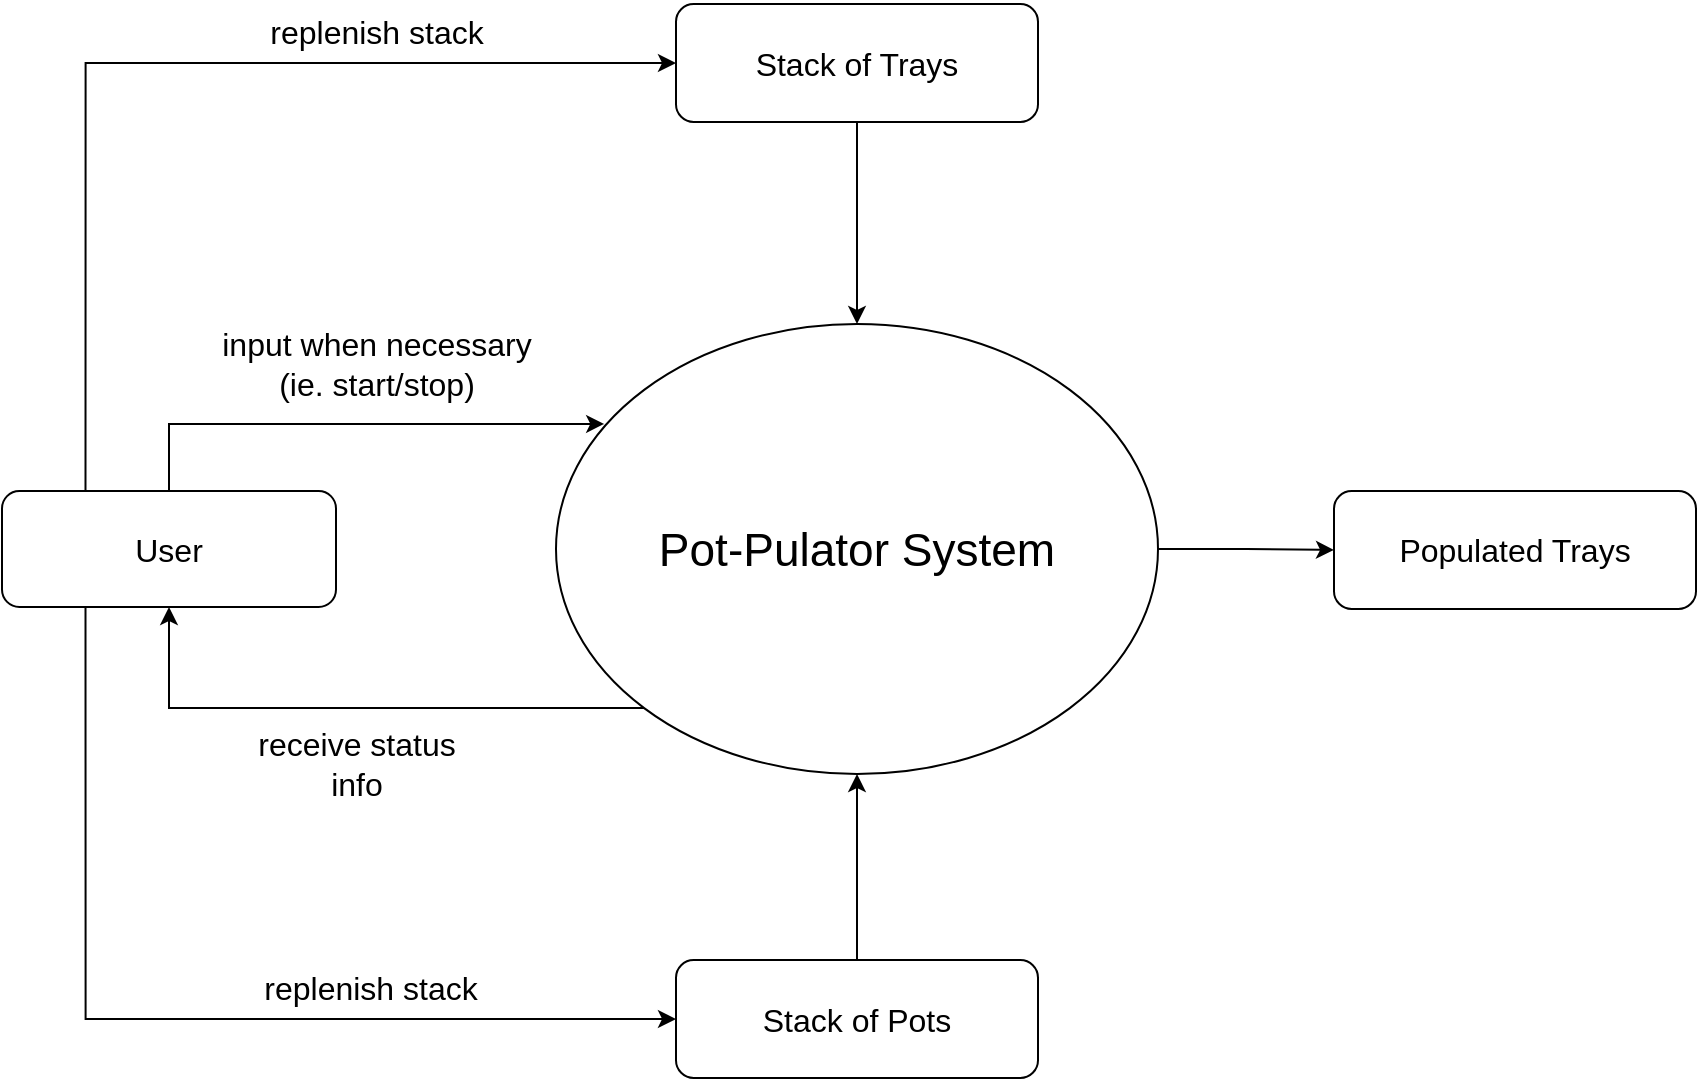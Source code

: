<mxfile version="20.4.0" type="device"><diagram id="C5RBs43oDa-KdzZeNtuy" name="Page-1"><mxGraphModel dx="1822" dy="762" grid="0" gridSize="10" guides="1" tooltips="1" connect="1" arrows="1" fold="1" page="0" pageScale="1" pageWidth="827" pageHeight="1169" math="0" shadow="0"><root><mxCell id="WIyWlLk6GJQsqaUBKTNV-0"/><mxCell id="WIyWlLk6GJQsqaUBKTNV-1" parent="WIyWlLk6GJQsqaUBKTNV-0"/><mxCell id="0xVa6P809bIuNjjsOb79-1" style="edgeStyle=orthogonalEdgeStyle;rounded=0;orthogonalLoop=1;jettySize=auto;html=1;exitX=0.5;exitY=0;exitDx=0;exitDy=0;entryX=0.08;entryY=0.222;entryDx=0;entryDy=0;entryPerimeter=0;fontSize=23;" edge="1" parent="WIyWlLk6GJQsqaUBKTNV-1" source="WIyWlLk6GJQsqaUBKTNV-3" target="0xVa6P809bIuNjjsOb79-0"><mxGeometry relative="1" as="geometry"/></mxCell><mxCell id="0xVa6P809bIuNjjsOb79-7" style="edgeStyle=orthogonalEdgeStyle;rounded=0;orthogonalLoop=1;jettySize=auto;html=1;exitX=0.25;exitY=0;exitDx=0;exitDy=0;entryX=0;entryY=0.5;entryDx=0;entryDy=0;fontSize=16;" edge="1" parent="WIyWlLk6GJQsqaUBKTNV-1" source="WIyWlLk6GJQsqaUBKTNV-3" target="0xVa6P809bIuNjjsOb79-6"><mxGeometry relative="1" as="geometry"/></mxCell><mxCell id="0xVa6P809bIuNjjsOb79-8" style="edgeStyle=orthogonalEdgeStyle;rounded=0;orthogonalLoop=1;jettySize=auto;html=1;exitX=0.25;exitY=1;exitDx=0;exitDy=0;entryX=0;entryY=0.5;entryDx=0;entryDy=0;fontSize=16;" edge="1" parent="WIyWlLk6GJQsqaUBKTNV-1" source="WIyWlLk6GJQsqaUBKTNV-3" target="WIyWlLk6GJQsqaUBKTNV-11"><mxGeometry relative="1" as="geometry"/></mxCell><mxCell id="WIyWlLk6GJQsqaUBKTNV-3" value="&lt;font style=&quot;font-size: 16px;&quot;&gt;User&lt;/font&gt;" style="rounded=1;whiteSpace=wrap;html=1;fontSize=12;glass=0;strokeWidth=1;shadow=0;" parent="WIyWlLk6GJQsqaUBKTNV-1" vertex="1"><mxGeometry x="-5" y="320.5" width="167" height="58" as="geometry"/></mxCell><mxCell id="0xVa6P809bIuNjjsOb79-15" style="edgeStyle=orthogonalEdgeStyle;rounded=0;orthogonalLoop=1;jettySize=auto;html=1;exitX=0.5;exitY=0;exitDx=0;exitDy=0;entryX=0.5;entryY=1;entryDx=0;entryDy=0;fontSize=16;" edge="1" parent="WIyWlLk6GJQsqaUBKTNV-1" source="WIyWlLk6GJQsqaUBKTNV-11" target="0xVa6P809bIuNjjsOb79-0"><mxGeometry relative="1" as="geometry"/></mxCell><mxCell id="WIyWlLk6GJQsqaUBKTNV-11" value="&lt;span style=&quot;font-size: 16px;&quot;&gt;Stack of Pots&lt;/span&gt;" style="rounded=1;whiteSpace=wrap;html=1;fontSize=12;glass=0;strokeWidth=1;shadow=0;" parent="WIyWlLk6GJQsqaUBKTNV-1" vertex="1"><mxGeometry x="332" y="555" width="181" height="59" as="geometry"/></mxCell><mxCell id="0xVa6P809bIuNjjsOb79-12" style="edgeStyle=orthogonalEdgeStyle;rounded=0;orthogonalLoop=1;jettySize=auto;html=1;exitX=0;exitY=1;exitDx=0;exitDy=0;entryX=0.5;entryY=1;entryDx=0;entryDy=0;fontSize=16;" edge="1" parent="WIyWlLk6GJQsqaUBKTNV-1" source="0xVa6P809bIuNjjsOb79-0" target="WIyWlLk6GJQsqaUBKTNV-3"><mxGeometry relative="1" as="geometry"><Array as="points"><mxPoint x="79" y="429"/></Array></mxGeometry></mxCell><mxCell id="0xVa6P809bIuNjjsOb79-16" style="edgeStyle=orthogonalEdgeStyle;rounded=0;orthogonalLoop=1;jettySize=auto;html=1;exitX=1;exitY=0.5;exitDx=0;exitDy=0;entryX=0;entryY=0.5;entryDx=0;entryDy=0;fontSize=16;" edge="1" parent="WIyWlLk6GJQsqaUBKTNV-1" source="0xVa6P809bIuNjjsOb79-0" target="0xVa6P809bIuNjjsOb79-5"><mxGeometry relative="1" as="geometry"/></mxCell><mxCell id="0xVa6P809bIuNjjsOb79-0" value="&lt;font style=&quot;font-size: 23px;&quot;&gt;Pot-Pulator System&lt;/font&gt;" style="ellipse;whiteSpace=wrap;html=1;" vertex="1" parent="WIyWlLk6GJQsqaUBKTNV-1"><mxGeometry x="272" y="237" width="301" height="225" as="geometry"/></mxCell><mxCell id="0xVa6P809bIuNjjsOb79-4" value="input when necessary&lt;br&gt;(ie. start/stop)" style="text;html=1;align=center;verticalAlign=middle;resizable=0;points=[];autosize=1;strokeColor=none;fillColor=none;fontSize=16;" vertex="1" parent="WIyWlLk6GJQsqaUBKTNV-1"><mxGeometry x="95" y="232" width="173" height="50" as="geometry"/></mxCell><mxCell id="0xVa6P809bIuNjjsOb79-5" value="&lt;span style=&quot;font-size: 16px;&quot;&gt;Populated Trays&lt;/span&gt;" style="rounded=1;whiteSpace=wrap;html=1;fontSize=12;glass=0;strokeWidth=1;shadow=0;" vertex="1" parent="WIyWlLk6GJQsqaUBKTNV-1"><mxGeometry x="661" y="320.5" width="181" height="59" as="geometry"/></mxCell><mxCell id="0xVa6P809bIuNjjsOb79-14" style="edgeStyle=orthogonalEdgeStyle;rounded=0;orthogonalLoop=1;jettySize=auto;html=1;exitX=0.5;exitY=1;exitDx=0;exitDy=0;entryX=0.5;entryY=0;entryDx=0;entryDy=0;fontSize=16;" edge="1" parent="WIyWlLk6GJQsqaUBKTNV-1" source="0xVa6P809bIuNjjsOb79-6" target="0xVa6P809bIuNjjsOb79-0"><mxGeometry relative="1" as="geometry"/></mxCell><mxCell id="0xVa6P809bIuNjjsOb79-6" value="&lt;span style=&quot;font-size: 16px;&quot;&gt;Stack of Trays&lt;/span&gt;" style="rounded=1;whiteSpace=wrap;html=1;fontSize=12;glass=0;strokeWidth=1;shadow=0;" vertex="1" parent="WIyWlLk6GJQsqaUBKTNV-1"><mxGeometry x="332" y="77" width="181" height="59" as="geometry"/></mxCell><mxCell id="0xVa6P809bIuNjjsOb79-9" value="replenish stack" style="text;html=1;align=center;verticalAlign=middle;resizable=0;points=[];autosize=1;strokeColor=none;fillColor=none;fontSize=16;" vertex="1" parent="WIyWlLk6GJQsqaUBKTNV-1"><mxGeometry x="119" y="75" width="125" height="31" as="geometry"/></mxCell><mxCell id="0xVa6P809bIuNjjsOb79-10" value="replenish stack" style="text;html=1;align=center;verticalAlign=middle;resizable=0;points=[];autosize=1;strokeColor=none;fillColor=none;fontSize=16;" vertex="1" parent="WIyWlLk6GJQsqaUBKTNV-1"><mxGeometry x="116" y="553" width="125" height="31" as="geometry"/></mxCell><mxCell id="0xVa6P809bIuNjjsOb79-11" value="receive status&lt;br&gt;info" style="text;html=1;align=center;verticalAlign=middle;resizable=0;points=[];autosize=1;strokeColor=none;fillColor=none;fontSize=16;" vertex="1" parent="WIyWlLk6GJQsqaUBKTNV-1"><mxGeometry x="113" y="432" width="117" height="50" as="geometry"/></mxCell></root></mxGraphModel></diagram></mxfile>